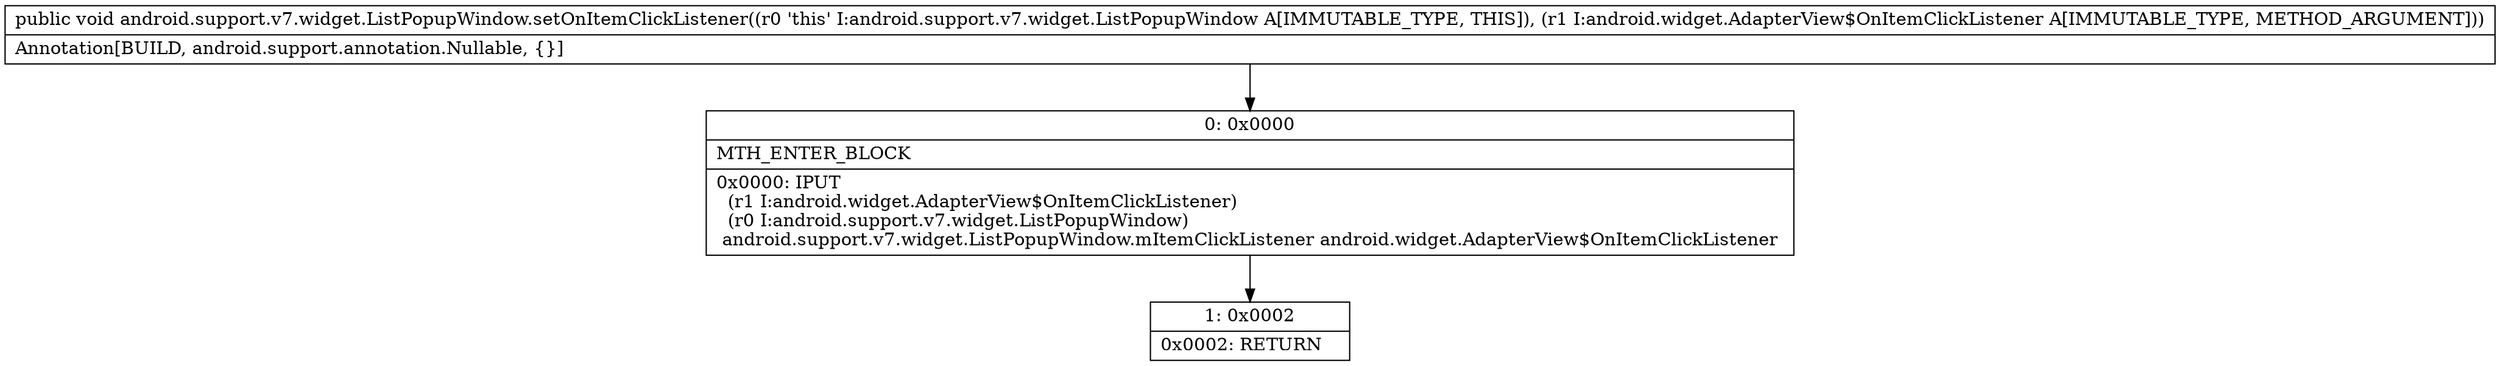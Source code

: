 digraph "CFG forandroid.support.v7.widget.ListPopupWindow.setOnItemClickListener(Landroid\/widget\/AdapterView$OnItemClickListener;)V" {
Node_0 [shape=record,label="{0\:\ 0x0000|MTH_ENTER_BLOCK\l|0x0000: IPUT  \l  (r1 I:android.widget.AdapterView$OnItemClickListener)\l  (r0 I:android.support.v7.widget.ListPopupWindow)\l android.support.v7.widget.ListPopupWindow.mItemClickListener android.widget.AdapterView$OnItemClickListener \l}"];
Node_1 [shape=record,label="{1\:\ 0x0002|0x0002: RETURN   \l}"];
MethodNode[shape=record,label="{public void android.support.v7.widget.ListPopupWindow.setOnItemClickListener((r0 'this' I:android.support.v7.widget.ListPopupWindow A[IMMUTABLE_TYPE, THIS]), (r1 I:android.widget.AdapterView$OnItemClickListener A[IMMUTABLE_TYPE, METHOD_ARGUMENT]))  | Annotation[BUILD, android.support.annotation.Nullable, \{\}]\l}"];
MethodNode -> Node_0;
Node_0 -> Node_1;
}

